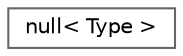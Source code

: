digraph "Graphical Class Hierarchy"
{
 // LATEX_PDF_SIZE
  bgcolor="transparent";
  edge [fontname=Helvetica,fontsize=10,labelfontname=Helvetica,labelfontsize=10];
  node [fontname=Helvetica,fontsize=10,shape=box,height=0.2,width=0.4];
  rankdir="LR";
  Node0 [id="Node000000",label="null\< Type \>",height=0.2,width=0.4,color="grey40", fillcolor="white", style="filled",URL="$classFoam_1_1limitFuncs_1_1null.html",tooltip=" "];
}
